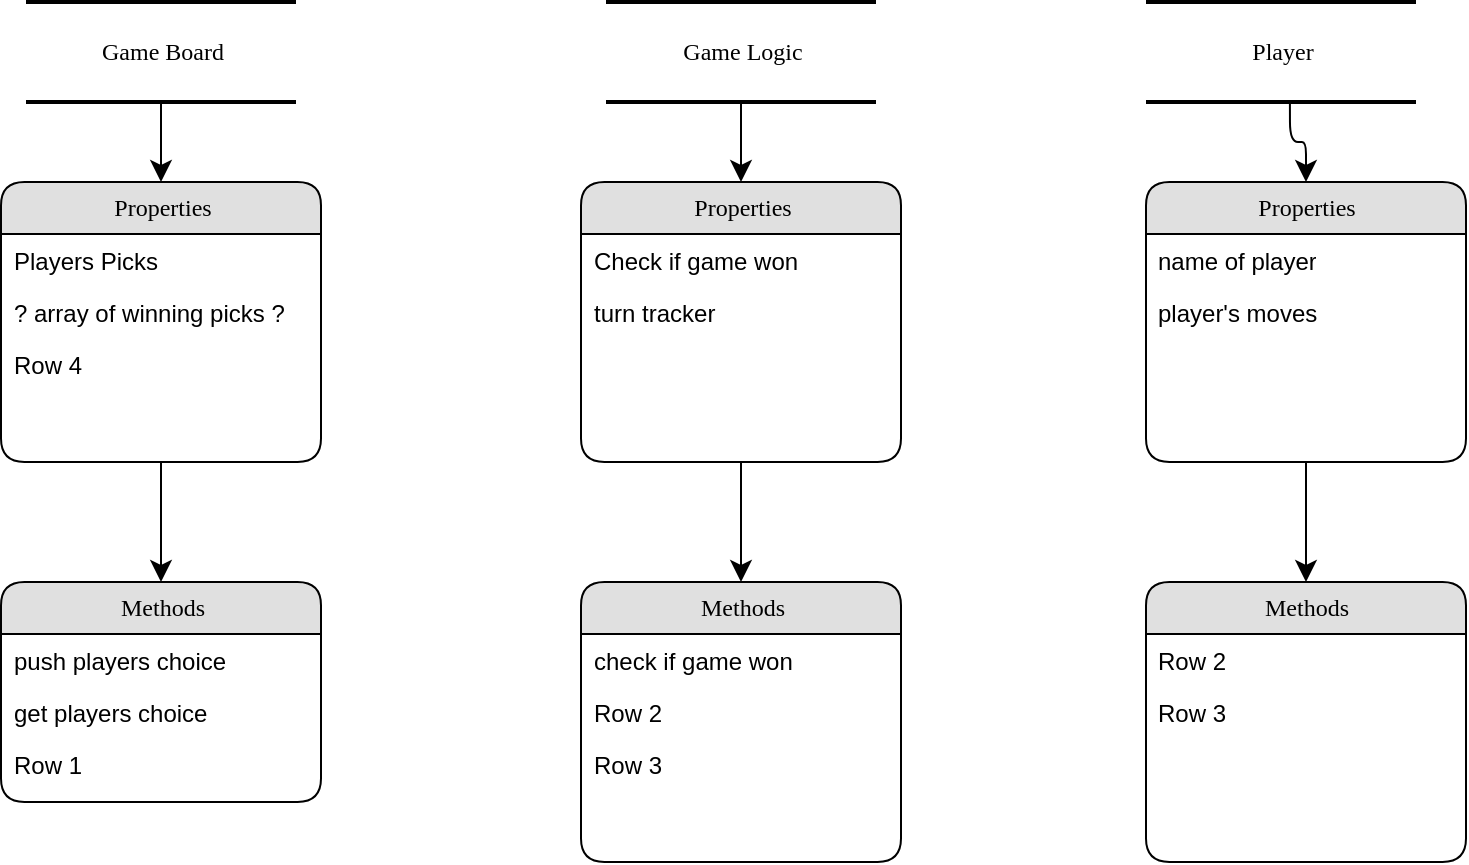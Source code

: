 <mxfile version="18.1.3" type="github">
  <diagram name="Page-1" id="b520641d-4fe3-3701-9064-5fc419738815">
    <mxGraphModel dx="1015" dy="1112" grid="1" gridSize="10" guides="1" tooltips="1" connect="1" arrows="1" fold="1" page="1" pageScale="1" pageWidth="1100" pageHeight="850" background="none" math="0" shadow="0">
      <root>
        <mxCell id="0" />
        <mxCell id="1" parent="0" />
        <mxCell id="2debaab0fafb2da2-10" value="Game Board" style="html=1;rounded=0;shadow=0;comic=0;labelBackgroundColor=none;strokeWidth=2;fontFamily=Verdana;fontSize=12;align=center;shape=mxgraph.ios7ui.horLines;" parent="1" vertex="1">
          <mxGeometry x="120" y="50" width="135" height="50" as="geometry" />
        </mxCell>
        <mxCell id="21ea969265ad0168-6" value="Methods" style="swimlane;html=1;fontStyle=0;childLayout=stackLayout;horizontal=1;startSize=26;fillColor=#e0e0e0;horizontalStack=0;resizeParent=1;resizeLast=0;collapsible=1;marginBottom=0;swimlaneFillColor=#ffffff;align=center;rounded=1;shadow=0;comic=0;labelBackgroundColor=none;strokeWidth=1;fontFamily=Verdana;fontSize=12" parent="1" vertex="1">
          <mxGeometry x="107.5" y="340" width="160" height="110" as="geometry" />
        </mxCell>
        <mxCell id="21ea969265ad0168-8" value="push players choice" style="text;html=1;strokeColor=none;fillColor=none;spacingLeft=4;spacingRight=4;whiteSpace=wrap;overflow=hidden;rotatable=0;points=[[0,0.5],[1,0.5]];portConstraint=eastwest;" parent="21ea969265ad0168-6" vertex="1">
          <mxGeometry y="26" width="160" height="26" as="geometry" />
        </mxCell>
        <mxCell id="21ea969265ad0168-9" value="get players choice" style="text;html=1;strokeColor=none;fillColor=none;spacingLeft=4;spacingRight=4;whiteSpace=wrap;overflow=hidden;rotatable=0;points=[[0,0.5],[1,0.5]];portConstraint=eastwest;" parent="21ea969265ad0168-6" vertex="1">
          <mxGeometry y="52" width="160" height="26" as="geometry" />
        </mxCell>
        <mxCell id="21ea969265ad0168-7" value="Row 1" style="text;html=1;strokeColor=none;fillColor=none;spacingLeft=4;spacingRight=4;whiteSpace=wrap;overflow=hidden;rotatable=0;points=[[0,0.5],[1,0.5]];portConstraint=eastwest;" parent="21ea969265ad0168-6" vertex="1">
          <mxGeometry y="78" width="160" height="26" as="geometry" />
        </mxCell>
        <mxCell id="21ea969265ad0168-18" value="Properties" style="swimlane;html=1;fontStyle=0;childLayout=stackLayout;horizontal=1;startSize=26;fillColor=#e0e0e0;horizontalStack=0;resizeParent=1;resizeLast=0;collapsible=1;marginBottom=0;swimlaneFillColor=#ffffff;align=center;rounded=1;shadow=0;comic=0;labelBackgroundColor=none;strokeWidth=1;fontFamily=Verdana;fontSize=12" parent="1" vertex="1">
          <mxGeometry x="107.5" y="140" width="160" height="140" as="geometry" />
        </mxCell>
        <mxCell id="21ea969265ad0168-19" value="Players Picks" style="text;html=1;strokeColor=none;fillColor=none;spacingLeft=4;spacingRight=4;whiteSpace=wrap;overflow=hidden;rotatable=0;points=[[0,0.5],[1,0.5]];portConstraint=eastwest;" parent="21ea969265ad0168-18" vertex="1">
          <mxGeometry y="26" width="160" height="26" as="geometry" />
        </mxCell>
        <mxCell id="21ea969265ad0168-20" value="? array of winning picks ?" style="text;html=1;strokeColor=none;fillColor=none;spacingLeft=4;spacingRight=4;whiteSpace=wrap;overflow=hidden;rotatable=0;points=[[0,0.5],[1,0.5]];portConstraint=eastwest;" parent="21ea969265ad0168-18" vertex="1">
          <mxGeometry y="52" width="160" height="26" as="geometry" />
        </mxCell>
        <mxCell id="21ea969265ad0168-21" value="Row 4" style="text;html=1;strokeColor=none;fillColor=none;spacingLeft=4;spacingRight=4;whiteSpace=wrap;overflow=hidden;rotatable=0;points=[[0,0.5],[1,0.5]];portConstraint=eastwest;" parent="21ea969265ad0168-18" vertex="1">
          <mxGeometry y="78" width="160" height="26" as="geometry" />
        </mxCell>
        <mxCell id="21ea969265ad0168-26" value="Properties" style="swimlane;html=1;fontStyle=0;childLayout=stackLayout;horizontal=1;startSize=26;fillColor=#e0e0e0;horizontalStack=0;resizeParent=1;resizeLast=0;collapsible=1;marginBottom=0;swimlaneFillColor=#ffffff;align=center;rounded=1;shadow=0;comic=0;labelBackgroundColor=none;strokeWidth=1;fontFamily=Verdana;fontSize=12" parent="1" vertex="1">
          <mxGeometry x="397.5" y="140" width="160" height="140" as="geometry" />
        </mxCell>
        <mxCell id="21ea969265ad0168-27" value="Check if game won" style="text;html=1;strokeColor=none;fillColor=none;spacingLeft=4;spacingRight=4;whiteSpace=wrap;overflow=hidden;rotatable=0;points=[[0,0.5],[1,0.5]];portConstraint=eastwest;" parent="21ea969265ad0168-26" vertex="1">
          <mxGeometry y="26" width="160" height="26" as="geometry" />
        </mxCell>
        <mxCell id="21ea969265ad0168-29" value="turn tracker" style="text;html=1;strokeColor=none;fillColor=none;spacingLeft=4;spacingRight=4;whiteSpace=wrap;overflow=hidden;rotatable=0;points=[[0,0.5],[1,0.5]];portConstraint=eastwest;" parent="21ea969265ad0168-26" vertex="1">
          <mxGeometry y="52" width="160" height="26" as="geometry" />
        </mxCell>
        <mxCell id="21ea969265ad0168-30" value="Game Logic" style="html=1;rounded=0;shadow=0;comic=0;labelBackgroundColor=none;strokeWidth=2;fontFamily=Verdana;fontSize=12;align=center;shape=mxgraph.ios7ui.horLines;" parent="1" vertex="1">
          <mxGeometry x="410" y="50" width="135" height="50" as="geometry" />
        </mxCell>
        <mxCell id="21ea969265ad0168-31" style="edgeStyle=none;html=1;labelBackgroundColor=none;startFill=0;startSize=8;endFill=1;endSize=8;fontFamily=Verdana;fontSize=12;" parent="1" source="2debaab0fafb2da2-10" target="21ea969265ad0168-18" edge="1">
          <mxGeometry relative="1" as="geometry" />
        </mxCell>
        <mxCell id="21ea969265ad0168-34" value="" style="edgeStyle=orthogonalEdgeStyle;html=1;labelBackgroundColor=none;startFill=0;startSize=8;endFill=1;endSize=8;fontFamily=Verdana;fontSize=12;entryX=0.5;entryY=0;entryDx=0;entryDy=0;" parent="1" source="21ea969265ad0168-30" target="21ea969265ad0168-26" edge="1">
          <mxGeometry x="-0.134" y="32" relative="1" as="geometry">
            <mxPoint as="offset" />
          </mxGeometry>
        </mxCell>
        <mxCell id="TAIZT1g87yOL6_2-1Hs0-1" style="edgeStyle=orthogonalEdgeStyle;html=1;labelBackgroundColor=none;startFill=0;startSize=8;endFill=1;endSize=8;fontFamily=Verdana;fontSize=12;exitX=0.5;exitY=1;exitDx=0;exitDy=0;entryX=0.5;entryY=0;entryDx=0;entryDy=0;" edge="1" parent="1" source="21ea969265ad0168-18" target="21ea969265ad0168-6">
          <mxGeometry relative="1" as="geometry">
            <mxPoint x="330" y="300" as="targetPoint" />
            <mxPoint x="380" y="370" as="sourcePoint" />
          </mxGeometry>
        </mxCell>
        <mxCell id="TAIZT1g87yOL6_2-1Hs0-2" value="Methods" style="swimlane;html=1;fontStyle=0;childLayout=stackLayout;horizontal=1;startSize=26;fillColor=#e0e0e0;horizontalStack=0;resizeParent=1;resizeLast=0;collapsible=1;marginBottom=0;swimlaneFillColor=#ffffff;align=center;rounded=1;shadow=0;comic=0;labelBackgroundColor=none;strokeWidth=1;fontFamily=Verdana;fontSize=12" vertex="1" parent="1">
          <mxGeometry x="397.5" y="340" width="160" height="140" as="geometry" />
        </mxCell>
        <mxCell id="TAIZT1g87yOL6_2-1Hs0-3" value="check if game won" style="text;html=1;strokeColor=none;fillColor=none;spacingLeft=4;spacingRight=4;whiteSpace=wrap;overflow=hidden;rotatable=0;points=[[0,0.5],[1,0.5]];portConstraint=eastwest;" vertex="1" parent="TAIZT1g87yOL6_2-1Hs0-2">
          <mxGeometry y="26" width="160" height="26" as="geometry" />
        </mxCell>
        <mxCell id="TAIZT1g87yOL6_2-1Hs0-4" value="Row 2" style="text;html=1;strokeColor=none;fillColor=none;spacingLeft=4;spacingRight=4;whiteSpace=wrap;overflow=hidden;rotatable=0;points=[[0,0.5],[1,0.5]];portConstraint=eastwest;" vertex="1" parent="TAIZT1g87yOL6_2-1Hs0-2">
          <mxGeometry y="52" width="160" height="26" as="geometry" />
        </mxCell>
        <mxCell id="TAIZT1g87yOL6_2-1Hs0-5" value="Row 3" style="text;html=1;strokeColor=none;fillColor=none;spacingLeft=4;spacingRight=4;whiteSpace=wrap;overflow=hidden;rotatable=0;points=[[0,0.5],[1,0.5]];portConstraint=eastwest;" vertex="1" parent="TAIZT1g87yOL6_2-1Hs0-2">
          <mxGeometry y="78" width="160" height="26" as="geometry" />
        </mxCell>
        <mxCell id="TAIZT1g87yOL6_2-1Hs0-7" style="edgeStyle=orthogonalEdgeStyle;html=1;labelBackgroundColor=none;startFill=0;startSize=8;endFill=1;endSize=8;fontFamily=Verdana;fontSize=12;entryX=0.5;entryY=0;entryDx=0;entryDy=0;exitX=0.5;exitY=1;exitDx=0;exitDy=0;" edge="1" parent="1" source="21ea969265ad0168-26" target="TAIZT1g87yOL6_2-1Hs0-2">
          <mxGeometry relative="1" as="geometry">
            <mxPoint x="330" y="360" as="targetPoint" />
            <mxPoint x="600" y="310" as="sourcePoint" />
          </mxGeometry>
        </mxCell>
        <mxCell id="TAIZT1g87yOL6_2-1Hs0-8" value="Player" style="html=1;rounded=0;shadow=0;comic=0;labelBackgroundColor=none;strokeWidth=2;fontFamily=Verdana;fontSize=12;align=center;shape=mxgraph.ios7ui.horLines;" vertex="1" parent="1">
          <mxGeometry x="680" y="50" width="135" height="50" as="geometry" />
        </mxCell>
        <mxCell id="TAIZT1g87yOL6_2-1Hs0-9" value="Properties" style="swimlane;html=1;fontStyle=0;childLayout=stackLayout;horizontal=1;startSize=26;fillColor=#e0e0e0;horizontalStack=0;resizeParent=1;resizeLast=0;collapsible=1;marginBottom=0;swimlaneFillColor=#ffffff;align=center;rounded=1;shadow=0;comic=0;labelBackgroundColor=none;strokeWidth=1;fontFamily=Verdana;fontSize=12" vertex="1" parent="1">
          <mxGeometry x="680" y="140" width="160" height="140" as="geometry" />
        </mxCell>
        <mxCell id="TAIZT1g87yOL6_2-1Hs0-10" value="name of player" style="text;html=1;strokeColor=none;fillColor=none;spacingLeft=4;spacingRight=4;whiteSpace=wrap;overflow=hidden;rotatable=0;points=[[0,0.5],[1,0.5]];portConstraint=eastwest;" vertex="1" parent="TAIZT1g87yOL6_2-1Hs0-9">
          <mxGeometry y="26" width="160" height="26" as="geometry" />
        </mxCell>
        <mxCell id="TAIZT1g87yOL6_2-1Hs0-11" value="player&#39;s moves" style="text;html=1;strokeColor=none;fillColor=none;spacingLeft=4;spacingRight=4;whiteSpace=wrap;overflow=hidden;rotatable=0;points=[[0,0.5],[1,0.5]];portConstraint=eastwest;" vertex="1" parent="TAIZT1g87yOL6_2-1Hs0-9">
          <mxGeometry y="52" width="160" height="26" as="geometry" />
        </mxCell>
        <mxCell id="TAIZT1g87yOL6_2-1Hs0-12" value="Methods" style="swimlane;html=1;fontStyle=0;childLayout=stackLayout;horizontal=1;startSize=26;fillColor=#e0e0e0;horizontalStack=0;resizeParent=1;resizeLast=0;collapsible=1;marginBottom=0;swimlaneFillColor=#ffffff;align=center;rounded=1;shadow=0;comic=0;labelBackgroundColor=none;strokeWidth=1;fontFamily=Verdana;fontSize=12" vertex="1" parent="1">
          <mxGeometry x="680" y="340" width="160" height="140" as="geometry" />
        </mxCell>
        <mxCell id="TAIZT1g87yOL6_2-1Hs0-14" value="Row 2" style="text;html=1;strokeColor=none;fillColor=none;spacingLeft=4;spacingRight=4;whiteSpace=wrap;overflow=hidden;rotatable=0;points=[[0,0.5],[1,0.5]];portConstraint=eastwest;" vertex="1" parent="TAIZT1g87yOL6_2-1Hs0-12">
          <mxGeometry y="26" width="160" height="26" as="geometry" />
        </mxCell>
        <mxCell id="TAIZT1g87yOL6_2-1Hs0-15" value="Row 3" style="text;html=1;strokeColor=none;fillColor=none;spacingLeft=4;spacingRight=4;whiteSpace=wrap;overflow=hidden;rotatable=0;points=[[0,0.5],[1,0.5]];portConstraint=eastwest;" vertex="1" parent="TAIZT1g87yOL6_2-1Hs0-12">
          <mxGeometry y="52" width="160" height="26" as="geometry" />
        </mxCell>
        <mxCell id="TAIZT1g87yOL6_2-1Hs0-16" style="edgeStyle=orthogonalEdgeStyle;html=1;labelBackgroundColor=none;startFill=0;startSize=8;endFill=1;endSize=8;fontFamily=Verdana;fontSize=12;entryX=0.5;entryY=0;entryDx=0;entryDy=0;exitX=0.5;exitY=1;exitDx=0;exitDy=0;" edge="1" parent="1" source="TAIZT1g87yOL6_2-1Hs0-9" target="TAIZT1g87yOL6_2-1Hs0-12">
          <mxGeometry relative="1" as="geometry">
            <mxPoint x="890" y="340" as="targetPoint" />
            <mxPoint x="890" y="290" as="sourcePoint" />
          </mxGeometry>
        </mxCell>
        <mxCell id="TAIZT1g87yOL6_2-1Hs0-17" value="" style="edgeStyle=orthogonalEdgeStyle;html=1;labelBackgroundColor=none;startFill=0;startSize=8;endFill=1;endSize=8;fontFamily=Verdana;fontSize=12;entryX=0.5;entryY=0;entryDx=0;entryDy=0;exitX=0.533;exitY=1;exitDx=0;exitDy=0;exitPerimeter=0;" edge="1" parent="1" source="TAIZT1g87yOL6_2-1Hs0-8" target="TAIZT1g87yOL6_2-1Hs0-9">
          <mxGeometry x="-0.134" y="32" relative="1" as="geometry">
            <mxPoint as="offset" />
            <mxPoint x="487.5" y="110" as="sourcePoint" />
            <mxPoint x="487.5" y="150" as="targetPoint" />
          </mxGeometry>
        </mxCell>
      </root>
    </mxGraphModel>
  </diagram>
</mxfile>

